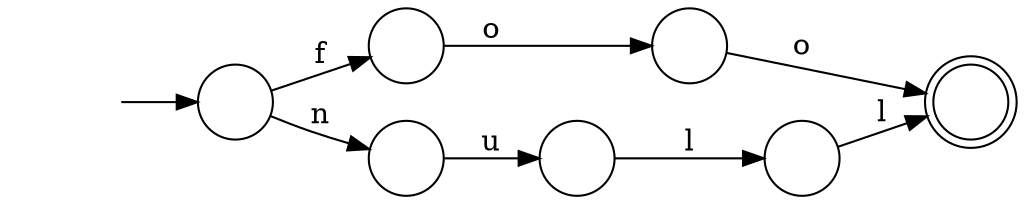 digraph Automaton {
  rankdir = LR;
  0 [shape=circle,label=""];
  0 -> 6 [label="o"]
  1 [shape=circle,label=""];
  initial [shape=plaintext,label=""];
  initial -> 1
  1 -> 3 [label="n"]
  1 -> 0 [label="f"]
  2 [shape=circle,label=""];
  2 -> 5 [label="l"]
  3 [shape=circle,label=""];
  3 -> 4 [label="u"]
  4 [shape=circle,label=""];
  4 -> 2 [label="l"]
  5 [shape=doublecircle,label=""];
  6 [shape=circle,label=""];
  6 -> 5 [label="o"]
}

